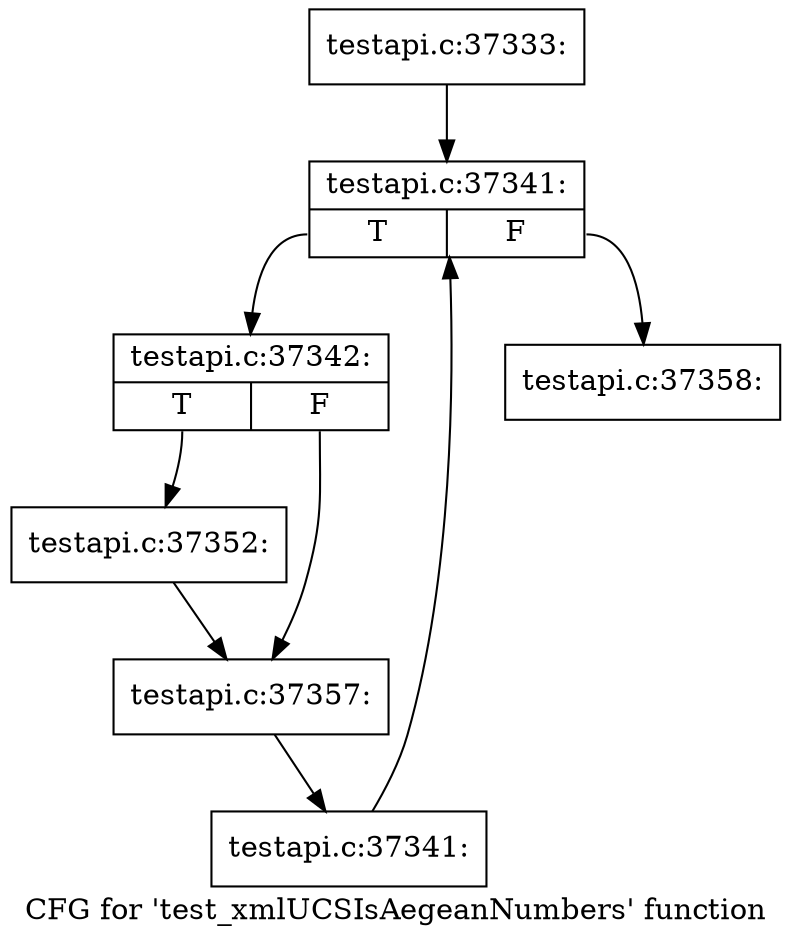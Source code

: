 digraph "CFG for 'test_xmlUCSIsAegeanNumbers' function" {
	label="CFG for 'test_xmlUCSIsAegeanNumbers' function";

	Node0x5543910 [shape=record,label="{testapi.c:37333:}"];
	Node0x5543910 -> Node0x4ab10f0;
	Node0x4ab10f0 [shape=record,label="{testapi.c:37341:|{<s0>T|<s1>F}}"];
	Node0x4ab10f0:s0 -> Node0x4ab1350;
	Node0x4ab10f0:s1 -> Node0x4ab0f90;
	Node0x4ab1350 [shape=record,label="{testapi.c:37342:|{<s0>T|<s1>F}}"];
	Node0x4ab1350:s0 -> Node0x4ab1ce0;
	Node0x4ab1350:s1 -> Node0x4ab1ed0;
	Node0x4ab1ce0 [shape=record,label="{testapi.c:37352:}"];
	Node0x4ab1ce0 -> Node0x4ab1ed0;
	Node0x4ab1ed0 [shape=record,label="{testapi.c:37357:}"];
	Node0x4ab1ed0 -> Node0x4ab1300;
	Node0x4ab1300 [shape=record,label="{testapi.c:37341:}"];
	Node0x4ab1300 -> Node0x4ab10f0;
	Node0x4ab0f90 [shape=record,label="{testapi.c:37358:}"];
}
